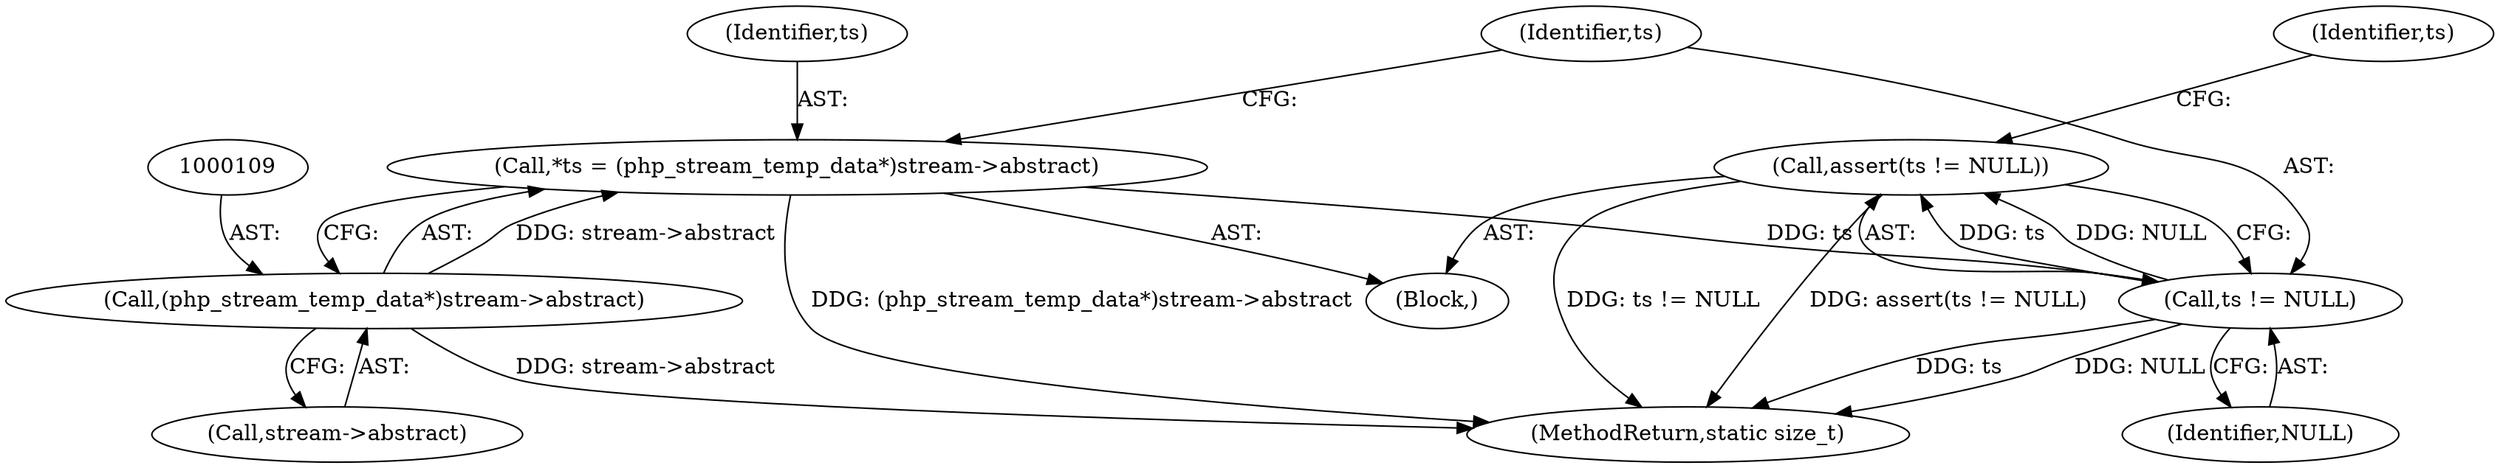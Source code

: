 digraph "0_php_6297a117d77fa3a0df2e21ca926a92c231819cd5_5@API" {
"1000114" [label="(Call,assert(ts != NULL))"];
"1000115" [label="(Call,ts != NULL)"];
"1000106" [label="(Call,*ts = (php_stream_temp_data*)stream->abstract)"];
"1000108" [label="(Call,(php_stream_temp_data*)stream->abstract)"];
"1000110" [label="(Call,stream->abstract)"];
"1000107" [label="(Identifier,ts)"];
"1000104" [label="(Block,)"];
"1000114" [label="(Call,assert(ts != NULL))"];
"1000146" [label="(MethodReturn,static size_t)"];
"1000115" [label="(Call,ts != NULL)"];
"1000121" [label="(Identifier,ts)"];
"1000116" [label="(Identifier,ts)"];
"1000117" [label="(Identifier,NULL)"];
"1000108" [label="(Call,(php_stream_temp_data*)stream->abstract)"];
"1000106" [label="(Call,*ts = (php_stream_temp_data*)stream->abstract)"];
"1000114" -> "1000104"  [label="AST: "];
"1000114" -> "1000115"  [label="CFG: "];
"1000115" -> "1000114"  [label="AST: "];
"1000121" -> "1000114"  [label="CFG: "];
"1000114" -> "1000146"  [label="DDG: assert(ts != NULL)"];
"1000114" -> "1000146"  [label="DDG: ts != NULL"];
"1000115" -> "1000114"  [label="DDG: ts"];
"1000115" -> "1000114"  [label="DDG: NULL"];
"1000115" -> "1000117"  [label="CFG: "];
"1000116" -> "1000115"  [label="AST: "];
"1000117" -> "1000115"  [label="AST: "];
"1000115" -> "1000146"  [label="DDG: NULL"];
"1000115" -> "1000146"  [label="DDG: ts"];
"1000106" -> "1000115"  [label="DDG: ts"];
"1000106" -> "1000104"  [label="AST: "];
"1000106" -> "1000108"  [label="CFG: "];
"1000107" -> "1000106"  [label="AST: "];
"1000108" -> "1000106"  [label="AST: "];
"1000116" -> "1000106"  [label="CFG: "];
"1000106" -> "1000146"  [label="DDG: (php_stream_temp_data*)stream->abstract"];
"1000108" -> "1000106"  [label="DDG: stream->abstract"];
"1000108" -> "1000110"  [label="CFG: "];
"1000109" -> "1000108"  [label="AST: "];
"1000110" -> "1000108"  [label="AST: "];
"1000108" -> "1000146"  [label="DDG: stream->abstract"];
}
